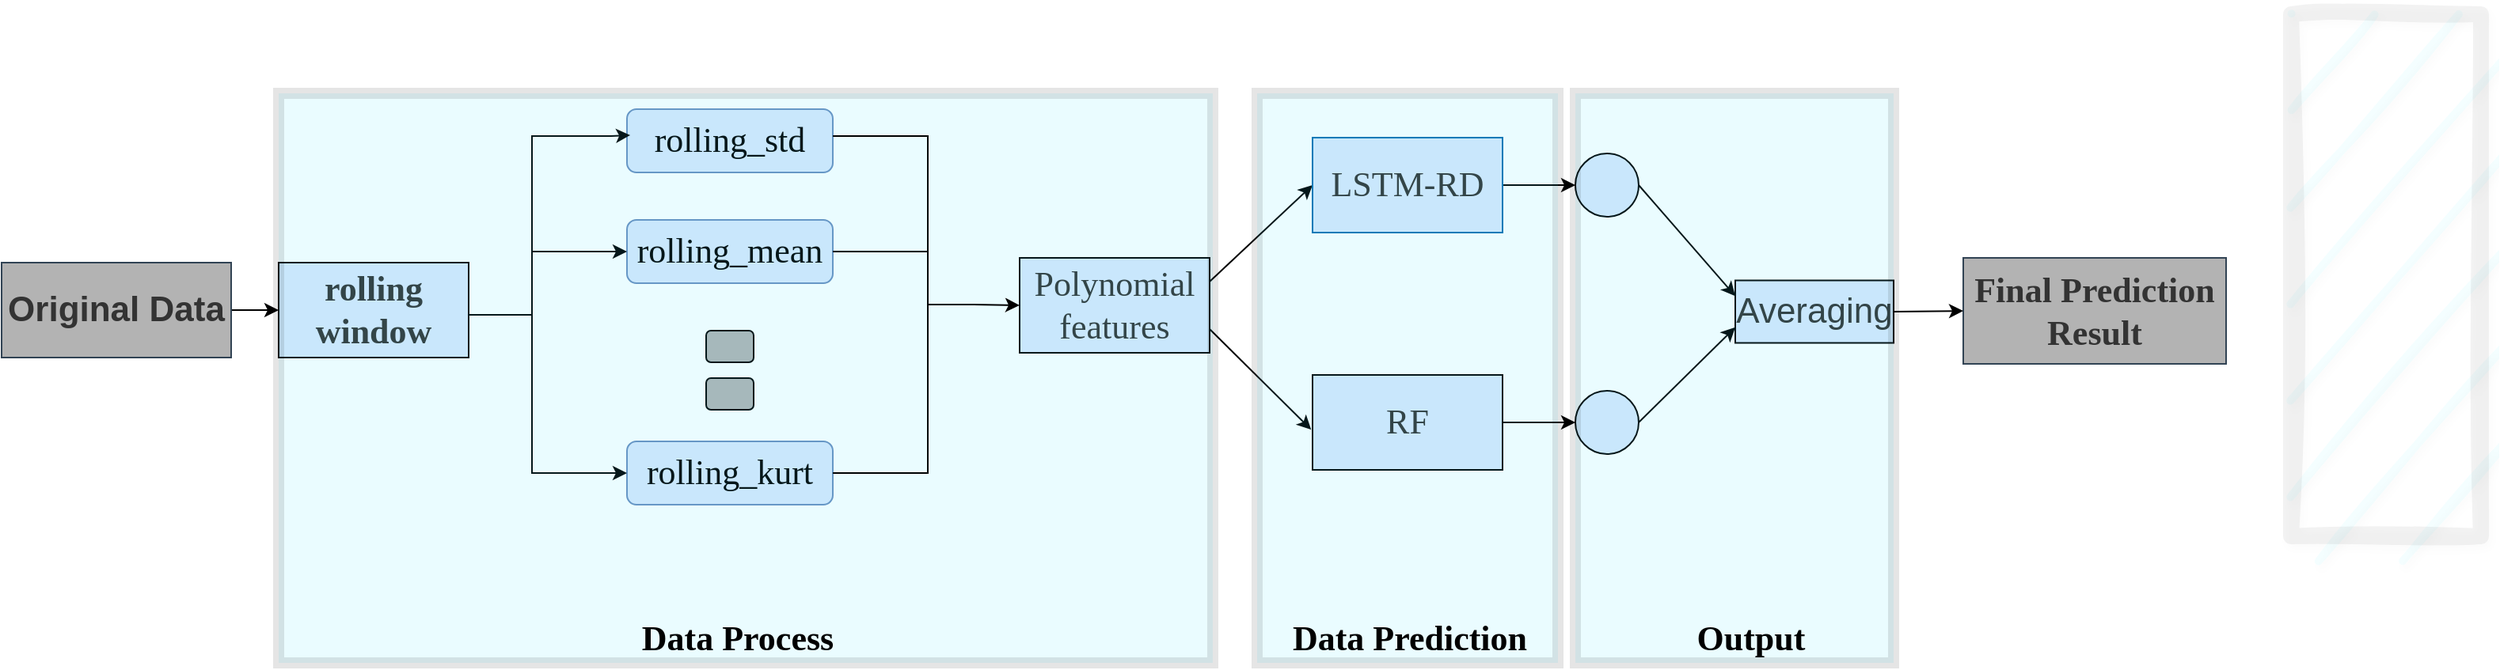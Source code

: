 <mxfile version="24.1.0" type="github">
  <diagram name="第 1 页" id="MAClC-Qz35gJHoBX1igw">
    <mxGraphModel dx="2296" dy="850" grid="1" gridSize="10" guides="1" tooltips="1" connect="1" arrows="0" fold="1" page="1" pageScale="1" pageWidth="827" pageHeight="1169" math="0" shadow="0">
      <root>
        <mxCell id="0" />
        <mxCell id="1" parent="0" />
        <mxCell id="4eGL8hieU2qLonjlvDq8-81" style="edgeStyle=none;rounded=0;orthogonalLoop=1;jettySize=auto;html=1;exitX=1;exitY=0.5;exitDx=0;exitDy=0;entryX=0;entryY=0.5;entryDx=0;entryDy=0;" parent="1" source="4eGL8hieU2qLonjlvDq8-1" target="4eGL8hieU2qLonjlvDq8-2" edge="1">
          <mxGeometry relative="1" as="geometry" />
        </mxCell>
        <mxCell id="4eGL8hieU2qLonjlvDq8-1" value="&lt;font color=&quot;#333333&quot; style=&quot;font-size: 22px;&quot;&gt;&lt;b&gt;Original&amp;nbsp;&lt;span style=&quot;background-color: initial;&quot;&gt;Data&lt;/span&gt;&lt;/b&gt;&lt;/font&gt;" style="rounded=0;whiteSpace=wrap;html=1;fillColor=#B3B3B3;strokeColor=#314354;fontColor=#ffffff;" parent="1" vertex="1">
          <mxGeometry x="-205" y="267" width="145" height="60" as="geometry" />
        </mxCell>
        <mxCell id="4eGL8hieU2qLonjlvDq8-2" value="&lt;b style=&quot;font-size: 18px;&quot;&gt;&lt;span style=&quot;font-family: 等线; font-size: 22px;&quot; lang=&quot;EN-US&quot;&gt;&lt;font style=&quot;font-size: 22px;&quot; color=&quot;#333333&quot;&gt;rolling&lt;br&gt;window&lt;/font&gt;&lt;/span&gt;&lt;/b&gt;" style="rounded=0;whiteSpace=wrap;html=1;fillColor=#DAE8FC;" parent="1" vertex="1">
          <mxGeometry x="-30" y="267" width="120" height="60" as="geometry" />
        </mxCell>
        <mxCell id="4eGL8hieU2qLonjlvDq8-24" value="&lt;div style=&quot;&quot;&gt;&lt;span style=&quot;font-family: &amp;quot;Times New Roman&amp;quot;;&quot;&gt;&lt;font style=&quot;font-size: 22px;&quot;&gt;rolling_mean&lt;/font&gt;&lt;/span&gt;&lt;br&gt;&lt;/div&gt;" style="rounded=1;whiteSpace=wrap;html=1;fillColor=#dae8fc;strokeColor=#6c8ebf;" parent="1" vertex="1">
          <mxGeometry x="190" y="240" width="130" height="40" as="geometry" />
        </mxCell>
        <mxCell id="4eGL8hieU2qLonjlvDq8-25" value="&lt;div&gt;&lt;font style=&quot;font-size: 22px;&quot; face=&quot;Times New Roman&quot;&gt;rolling_kurt&lt;/font&gt;&lt;/div&gt;" style="rounded=1;whiteSpace=wrap;html=1;fillColor=#dae8fc;strokeColor=#6c8ebf;" parent="1" vertex="1">
          <mxGeometry x="190" y="380" width="130" height="40" as="geometry" />
        </mxCell>
        <mxCell id="4eGL8hieU2qLonjlvDq8-26" value="&lt;div&gt;&lt;font face=&quot;Times New Roman&quot; style=&quot;font-size: 22px;&quot;&gt;rolling_std&lt;/font&gt;&lt;/div&gt;" style="rounded=1;whiteSpace=wrap;html=1;fillColor=#dae8fc;strokeColor=#6c8ebf;" parent="1" vertex="1">
          <mxGeometry x="190" y="170" width="130" height="40" as="geometry" />
        </mxCell>
        <mxCell id="4eGL8hieU2qLonjlvDq8-35" value="" style="rounded=1;whiteSpace=wrap;html=1;fillColor=#B3B3B3;" parent="1" vertex="1">
          <mxGeometry x="240" y="310" width="30" height="20" as="geometry" />
        </mxCell>
        <mxCell id="4eGL8hieU2qLonjlvDq8-37" value="" style="rounded=1;whiteSpace=wrap;html=1;fillColor=#B3B3B3;" parent="1" vertex="1">
          <mxGeometry x="240" y="340" width="30" height="20" as="geometry" />
        </mxCell>
        <mxCell id="4eGL8hieU2qLonjlvDq8-73" style="edgeStyle=none;rounded=0;orthogonalLoop=1;jettySize=auto;html=1;exitX=1;exitY=0.25;exitDx=0;exitDy=0;entryX=0;entryY=0.5;entryDx=0;entryDy=0;" parent="1" source="4eGL8hieU2qLonjlvDq8-38" target="4eGL8hieU2qLonjlvDq8-39" edge="1">
          <mxGeometry relative="1" as="geometry" />
        </mxCell>
        <mxCell id="4eGL8hieU2qLonjlvDq8-38" value="&lt;span style=&quot;font-size: 22px;&quot; lang=&quot;EN-US&quot;&gt;&lt;font color=&quot;#333333&quot; style=&quot;font-size: 22px;&quot; face=&quot;Times New Roman&quot;&gt;Polynomial&lt;br&gt;features&lt;/font&gt;&lt;/span&gt;" style="rounded=0;whiteSpace=wrap;html=1;fillColor=#DAE8FC;" parent="1" vertex="1">
          <mxGeometry x="438" y="264" width="120" height="60" as="geometry" />
        </mxCell>
        <mxCell id="4eGL8hieU2qLonjlvDq8-82" style="edgeStyle=none;rounded=0;orthogonalLoop=1;jettySize=auto;html=1;exitX=1;exitY=0.5;exitDx=0;exitDy=0;entryX=0;entryY=0.5;entryDx=0;entryDy=0;" parent="1" source="4eGL8hieU2qLonjlvDq8-39" target="4eGL8hieU2qLonjlvDq8-48" edge="1">
          <mxGeometry relative="1" as="geometry" />
        </mxCell>
        <mxCell id="4eGL8hieU2qLonjlvDq8-39" value="&lt;font color=&quot;#333333&quot; style=&quot;font-size: 22px;&quot; face=&quot;Times New Roman&quot;&gt;LSTM-RD&lt;/font&gt;" style="rounded=0;whiteSpace=wrap;html=1;fillColor=#DAE8FC;fontColor=#ffffff;strokeColor=#006EAF;" parent="1" vertex="1">
          <mxGeometry x="623" y="188" width="120" height="60" as="geometry" />
        </mxCell>
        <mxCell id="4eGL8hieU2qLonjlvDq8-83" style="edgeStyle=none;rounded=0;orthogonalLoop=1;jettySize=auto;html=1;exitX=1;exitY=0.5;exitDx=0;exitDy=0;entryX=0;entryY=0.5;entryDx=0;entryDy=0;" parent="1" source="4eGL8hieU2qLonjlvDq8-40" target="4eGL8hieU2qLonjlvDq8-49" edge="1">
          <mxGeometry relative="1" as="geometry" />
        </mxCell>
        <mxCell id="4eGL8hieU2qLonjlvDq8-40" value="&lt;font face=&quot;Times New Roman&quot; color=&quot;#333333&quot; style=&quot;font-size: 22px;&quot;&gt;RF&lt;/font&gt;" style="rounded=0;whiteSpace=wrap;html=1;fillColor=#DAE8FC;" parent="1" vertex="1">
          <mxGeometry x="623" y="338" width="120" height="60" as="geometry" />
        </mxCell>
        <mxCell id="4eGL8hieU2qLonjlvDq8-47" value="&lt;font face=&quot;Times New Roman&quot; style=&quot;font-size: 22px;&quot; color=&quot;#333333&quot;&gt;&lt;b style=&quot;&quot;&gt;Final Prediction&lt;/b&gt;&lt;/font&gt;&lt;div style=&quot;color: rgb(0, 0, 0); font-size: 22px;&quot;&gt;&lt;font face=&quot;Times New Roman&quot; style=&quot;font-size: 22px;&quot; color=&quot;#333333&quot;&gt;&lt;b style=&quot;&quot;&gt;Result&lt;/b&gt;&lt;/font&gt;&lt;/div&gt;" style="rounded=0;whiteSpace=wrap;html=1;fillColor=#B3B3B3;strokeColor=#314354;fontColor=#ffffff;" parent="1" vertex="1">
          <mxGeometry x="1034" y="264" width="166" height="67" as="geometry" />
        </mxCell>
        <mxCell id="zP5g-aHh7qN_No8NKDVx-13" style="edgeStyle=none;rounded=0;orthogonalLoop=1;jettySize=auto;html=1;exitX=1;exitY=0.5;exitDx=0;exitDy=0;entryX=0;entryY=0.25;entryDx=0;entryDy=0;" parent="1" source="4eGL8hieU2qLonjlvDq8-48" target="4eGL8hieU2qLonjlvDq8-51" edge="1">
          <mxGeometry relative="1" as="geometry" />
        </mxCell>
        <mxCell id="4eGL8hieU2qLonjlvDq8-48" value="" style="ellipse;whiteSpace=wrap;html=1;aspect=fixed;fillColor=#DAE8FC;" parent="1" vertex="1">
          <mxGeometry x="789" y="198" width="40" height="40" as="geometry" />
        </mxCell>
        <mxCell id="zP5g-aHh7qN_No8NKDVx-14" style="edgeStyle=none;rounded=0;orthogonalLoop=1;jettySize=auto;html=1;exitX=1;exitY=0.5;exitDx=0;exitDy=0;entryX=0;entryY=0.75;entryDx=0;entryDy=0;" parent="1" source="4eGL8hieU2qLonjlvDq8-49" target="4eGL8hieU2qLonjlvDq8-51" edge="1">
          <mxGeometry relative="1" as="geometry" />
        </mxCell>
        <mxCell id="4eGL8hieU2qLonjlvDq8-49" value="" style="ellipse;whiteSpace=wrap;html=1;aspect=fixed;fillColor=#DAE8FC;" parent="1" vertex="1">
          <mxGeometry x="789" y="348" width="40" height="40" as="geometry" />
        </mxCell>
        <mxCell id="4eGL8hieU2qLonjlvDq8-87" style="edgeStyle=none;rounded=0;orthogonalLoop=1;jettySize=auto;html=1;exitX=1;exitY=0.5;exitDx=0;exitDy=0;entryX=0;entryY=0.5;entryDx=0;entryDy=0;" parent="1" source="4eGL8hieU2qLonjlvDq8-51" target="4eGL8hieU2qLonjlvDq8-47" edge="1">
          <mxGeometry relative="1" as="geometry" />
        </mxCell>
        <mxCell id="4eGL8hieU2qLonjlvDq8-51" value="&lt;font color=&quot;#333333&quot; style=&quot;font-size: 22px;&quot;&gt;Averaging&lt;/font&gt;" style="rounded=0;whiteSpace=wrap;html=1;fillColor=#DAE8FC;" parent="1" vertex="1">
          <mxGeometry x="890" y="278.25" width="100" height="39.5" as="geometry" />
        </mxCell>
        <mxCell id="4eGL8hieU2qLonjlvDq8-60" style="edgeStyle=none;rounded=0;orthogonalLoop=1;jettySize=auto;html=1;exitX=1;exitY=1;exitDx=0;exitDy=0;exitPerimeter=0;entryX=0;entryY=0.5;entryDx=0;entryDy=0;" parent="1" source="4eGL8hieU2qLonjlvDq8-59" target="4eGL8hieU2qLonjlvDq8-25" edge="1">
          <mxGeometry relative="1" as="geometry" />
        </mxCell>
        <mxCell id="4eGL8hieU2qLonjlvDq8-59" value="" style="strokeWidth=1;html=1;shape=mxgraph.flowchart.annotation_1;align=left;pointerEvents=1;" parent="1" vertex="1">
          <mxGeometry x="130" y="187" width="50" height="213" as="geometry" />
        </mxCell>
        <mxCell id="4eGL8hieU2qLonjlvDq8-71" style="edgeStyle=none;rounded=0;orthogonalLoop=1;jettySize=auto;html=1;exitX=1;exitY=0.5;exitDx=0;exitDy=0;exitPerimeter=0;entryX=0;entryY=0.5;entryDx=0;entryDy=0;" parent="1" source="4eGL8hieU2qLonjlvDq8-64" target="4eGL8hieU2qLonjlvDq8-24" edge="1">
          <mxGeometry relative="1" as="geometry" />
        </mxCell>
        <mxCell id="4eGL8hieU2qLonjlvDq8-64" value="" style="line;strokeWidth=1;html=1;" parent="1" vertex="1">
          <mxGeometry x="130" y="255" width="40" height="10" as="geometry" />
        </mxCell>
        <mxCell id="4eGL8hieU2qLonjlvDq8-72" style="edgeStyle=none;rounded=0;orthogonalLoop=1;jettySize=auto;html=1;exitX=1;exitY=0;exitDx=0;exitDy=0;exitPerimeter=0;entryX=0.016;entryY=0.411;entryDx=0;entryDy=0;entryPerimeter=0;" parent="1" source="4eGL8hieU2qLonjlvDq8-59" target="4eGL8hieU2qLonjlvDq8-26" edge="1">
          <mxGeometry relative="1" as="geometry" />
        </mxCell>
        <mxCell id="4eGL8hieU2qLonjlvDq8-74" style="edgeStyle=none;rounded=0;orthogonalLoop=1;jettySize=auto;html=1;exitX=1;exitY=0.75;exitDx=0;exitDy=0;entryX=-0.007;entryY=0.577;entryDx=0;entryDy=0;entryPerimeter=0;" parent="1" source="4eGL8hieU2qLonjlvDq8-38" target="4eGL8hieU2qLonjlvDq8-40" edge="1">
          <mxGeometry relative="1" as="geometry" />
        </mxCell>
        <mxCell id="4eGL8hieU2qLonjlvDq8-79" value="" style="line;strokeWidth=1;html=1;" parent="1" vertex="1">
          <mxGeometry x="90" y="260" width="40" height="80" as="geometry" />
        </mxCell>
        <mxCell id="4eGL8hieU2qLonjlvDq8-90" value="" style="verticalLabelPosition=bottom;verticalAlign=top;html=1;shape=mxgraph.basic.rect;fillColor2=none;strokeWidth=7;size=20;indent=5;opacity=10;fillColor=#36DDFF;strokeColor=#000000;shadow=0;labelBorderColor=none;labelBackgroundColor=none;fontStyle=0;" parent="1" vertex="1">
          <mxGeometry x="-30" y="160" width="590" height="360" as="geometry" />
        </mxCell>
        <mxCell id="4eGL8hieU2qLonjlvDq8-91" value="" style="verticalLabelPosition=bottom;verticalAlign=top;html=1;shape=mxgraph.basic.rect;fillColor2=none;strokeWidth=7;size=20;indent=5;opacity=10;fillColor=#36DDFF;" parent="1" vertex="1">
          <mxGeometry x="789" y="160" width="201" height="360" as="geometry" />
        </mxCell>
        <mxCell id="4eGL8hieU2qLonjlvDq8-92" value="" style="verticalLabelPosition=bottom;verticalAlign=top;html=1;shape=mxgraph.basic.rect;fillColor2=none;strokeWidth=7;size=20;indent=5;opacity=10;fillColor=#36DDFF;textShadow=0;labelBackgroundColor=none;" parent="1" vertex="1">
          <mxGeometry x="588" y="160" width="190" height="360" as="geometry" />
        </mxCell>
        <mxCell id="4eGL8hieU2qLonjlvDq8-93" value="&lt;font size=&quot;1&quot; style=&quot;&quot; face=&quot;Times New Roman&quot;&gt;&lt;b style=&quot;font-size: 22px;&quot;&gt;Data Process&lt;/b&gt;&lt;/font&gt;" style="text;strokeColor=none;align=center;fillColor=none;html=1;verticalAlign=middle;whiteSpace=wrap;rounded=0;" parent="1" vertex="1">
          <mxGeometry x="190" y="490" width="140" height="30" as="geometry" />
        </mxCell>
        <mxCell id="4eGL8hieU2qLonjlvDq8-94" value="&lt;font size=&quot;1&quot; style=&quot;&quot; face=&quot;Times New Roman&quot;&gt;&lt;b style=&quot;font-size: 22px;&quot;&gt;Data Prediction&lt;/b&gt;&lt;/font&gt;" style="text;strokeColor=none;align=center;fillColor=none;html=1;verticalAlign=middle;whiteSpace=wrap;rounded=0;" parent="1" vertex="1">
          <mxGeometry x="609" y="490" width="151" height="30" as="geometry" />
        </mxCell>
        <mxCell id="4eGL8hieU2qLonjlvDq8-95" value="&lt;font size=&quot;1&quot; style=&quot;&quot; face=&quot;Times New Roman&quot;&gt;&lt;b style=&quot;font-size: 22px;&quot;&gt;Output&lt;/b&gt;&lt;/font&gt;" style="text;strokeColor=none;align=center;fillColor=none;html=1;verticalAlign=middle;whiteSpace=wrap;rounded=0;" parent="1" vertex="1">
          <mxGeometry x="830" y="490" width="140" height="30" as="geometry" />
        </mxCell>
        <mxCell id="zP5g-aHh7qN_No8NKDVx-10" style="edgeStyle=orthogonalEdgeStyle;rounded=0;orthogonalLoop=1;jettySize=auto;html=1;exitX=0;exitY=0.5;exitDx=0;exitDy=0;exitPerimeter=0;entryX=0;entryY=0.5;entryDx=0;entryDy=0;" parent="1" source="zP5g-aHh7qN_No8NKDVx-3" target="4eGL8hieU2qLonjlvDq8-38" edge="1">
          <mxGeometry relative="1" as="geometry" />
        </mxCell>
        <mxCell id="zP5g-aHh7qN_No8NKDVx-3" value="" style="strokeWidth=1;html=1;shape=mxgraph.flowchart.annotation_1;align=left;pointerEvents=1;direction=west;" parent="1" vertex="1">
          <mxGeometry x="320" y="187" width="60" height="213" as="geometry" />
        </mxCell>
        <mxCell id="zP5g-aHh7qN_No8NKDVx-8" value="" style="line;strokeWidth=1;html=1;" parent="1" vertex="1">
          <mxGeometry x="320" y="255" width="60" height="10" as="geometry" />
        </mxCell>
        <mxCell id="RNLufrNr23EaacYWRF74-11" value="" style="rounded=0;html=1;fillColor=#36DDFF;fontColor=default;labelBorderColor=#000000;verticalAlign=top;labelPosition=center;verticalLabelPosition=bottom;align=center;opacity=5;glass=0;sketch=1;curveFitting=1;jiggle=2;shadow=1;strokeWidth=10;" vertex="1" parent="1">
          <mxGeometry x="1241" y="110" width="120" height="330" as="geometry" />
        </mxCell>
      </root>
    </mxGraphModel>
  </diagram>
</mxfile>

